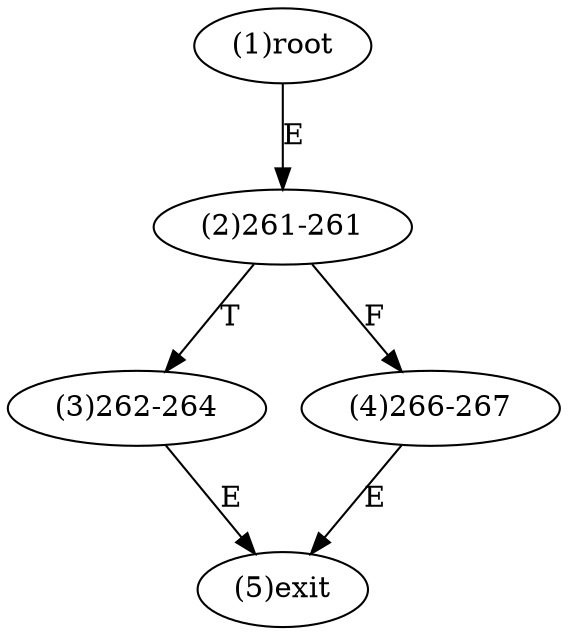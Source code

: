 digraph "" { 
1[ label="(1)root"];
2[ label="(2)261-261"];
3[ label="(3)262-264"];
4[ label="(4)266-267"];
5[ label="(5)exit"];
1->2[ label="E"];
2->4[ label="F"];
2->3[ label="T"];
3->5[ label="E"];
4->5[ label="E"];
}